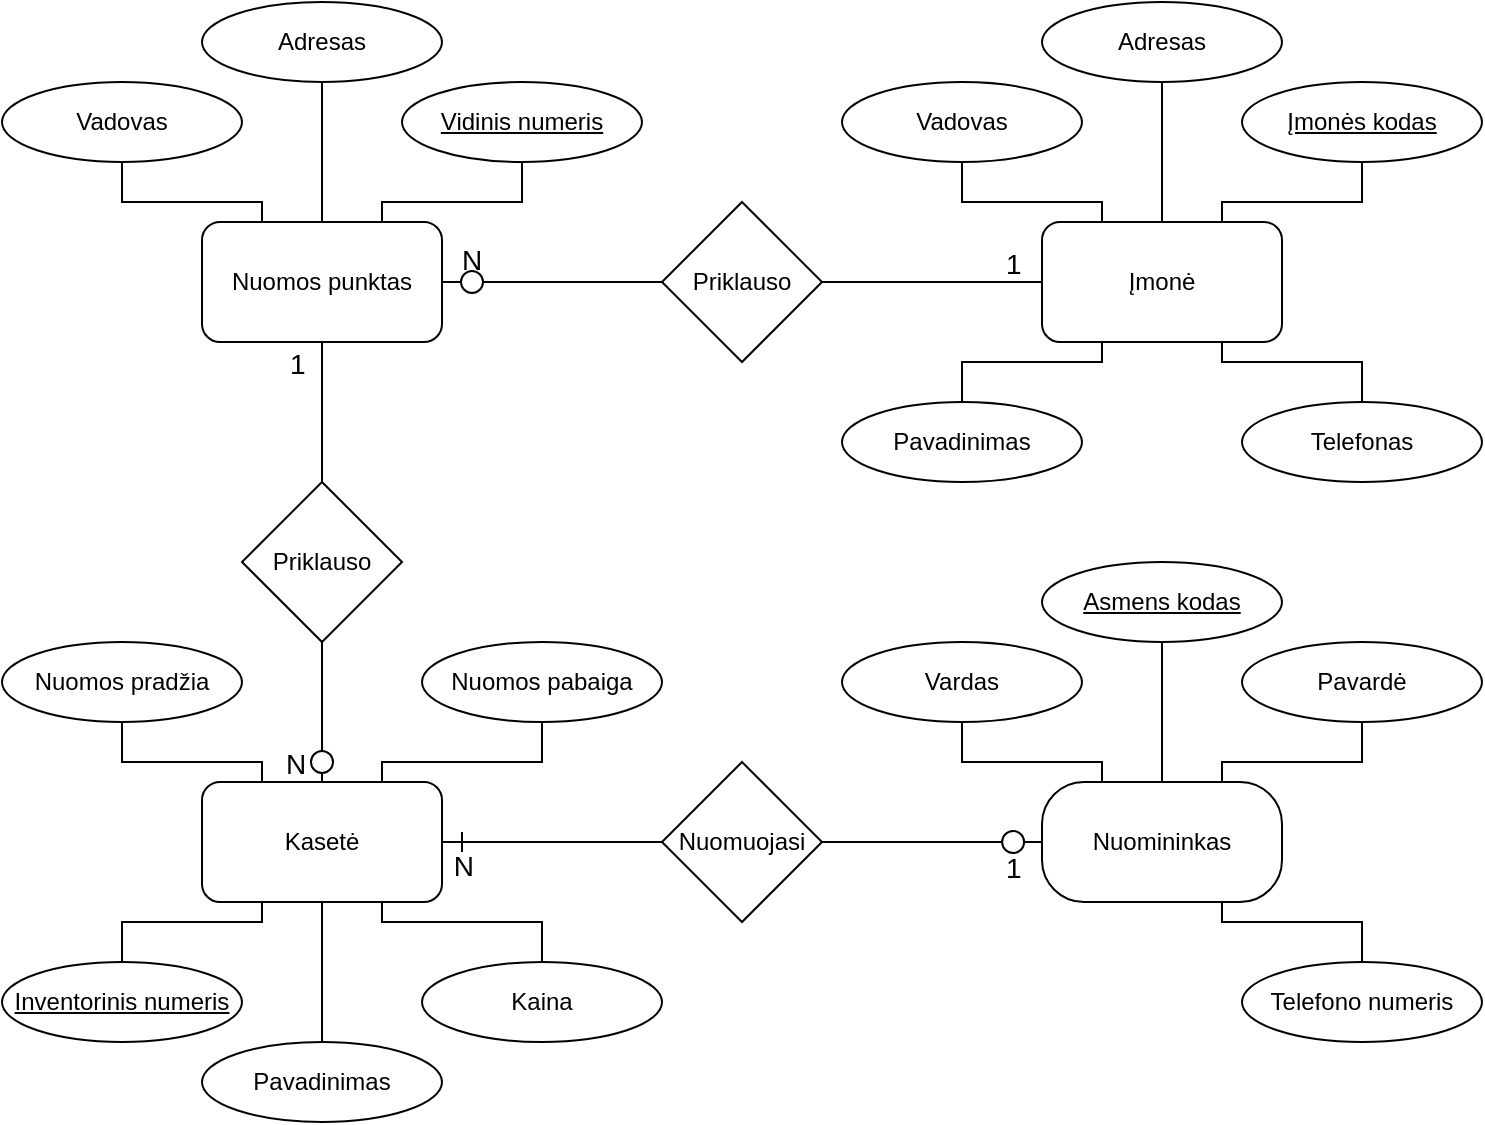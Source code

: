 <mxfile version="10.6.5"><diagram id="JaZIQX-AU5gp-gHZS5jU" name="Page-1"><mxGraphModel dx="1004" dy="616" grid="1" gridSize="10" guides="1" tooltips="1" connect="1" arrows="1" fold="1" page="1" pageScale="1" pageWidth="850" pageHeight="1100" math="0" shadow="0"><root><mxCell id="0"/><mxCell id="1" parent="0"/><mxCell id="xmDAwuQb-WvQEgRTmbE0-8" value="" style="edgeStyle=orthogonalEdgeStyle;rounded=0;orthogonalLoop=1;jettySize=auto;html=1;endArrow=none;endFill=0;" parent="1" source="xmDAwuQb-WvQEgRTmbE0-1" target="xmDAwuQb-WvQEgRTmbE0-7" edge="1"><mxGeometry relative="1" as="geometry"/></mxCell><mxCell id="xmDAwuQb-WvQEgRTmbE0-1" value="Kasetė" style="rounded=1;whiteSpace=wrap;html=1;" parent="1" vertex="1"><mxGeometry x="140" y="480" width="120" height="60" as="geometry"/></mxCell><mxCell id="xmDAwuQb-WvQEgRTmbE0-2" value="Nuomininkas" style="rounded=1;whiteSpace=wrap;html=1;arcSize=35;" parent="1" vertex="1"><mxGeometry x="560" y="480" width="120" height="60" as="geometry"/></mxCell><mxCell id="xmDAwuQb-WvQEgRTmbE0-11" value="" style="edgeStyle=orthogonalEdgeStyle;rounded=0;orthogonalLoop=1;jettySize=auto;html=1;endArrow=none;endFill=0;" parent="1" source="xmDAwuQb-WvQEgRTmbE0-3" target="xmDAwuQb-WvQEgRTmbE0-10" edge="1"><mxGeometry relative="1" as="geometry"/></mxCell><mxCell id="xmDAwuQb-WvQEgRTmbE0-32" value="" style="edgeStyle=orthogonalEdgeStyle;rounded=0;orthogonalLoop=1;jettySize=auto;html=1;endArrow=none;endFill=0;entryX=0;entryY=0.5;entryDx=0;entryDy=0;" parent="1" source="xmDAwuQb-WvQEgRTmbE0-3" target="xmDAwuQb-WvQEgRTmbE0-28" edge="1"><mxGeometry relative="1" as="geometry"><mxPoint x="340" y="210" as="targetPoint"/></mxGeometry></mxCell><mxCell id="xmDAwuQb-WvQEgRTmbE0-3" value="Nuomos punktas" style="rounded=1;whiteSpace=wrap;html=1;" parent="1" vertex="1"><mxGeometry x="140" y="200" width="120" height="60" as="geometry"/></mxCell><mxCell id="Ajw_dXAbLWPDJUQLd_-o-17" value="" style="edgeStyle=orthogonalEdgeStyle;rounded=0;orthogonalLoop=1;jettySize=auto;html=1;startArrow=none;startFill=0;endArrow=none;endFill=0;entryX=0;entryY=0.5;entryDx=0;entryDy=0;" edge="1" parent="1" source="xmDAwuQb-WvQEgRTmbE0-7" target="xmDAwuQb-WvQEgRTmbE0-2"><mxGeometry relative="1" as="geometry"><mxPoint x="530" y="510" as="targetPoint"/></mxGeometry></mxCell><mxCell id="xmDAwuQb-WvQEgRTmbE0-7" value="Nuomuojasi" style="rhombus;whiteSpace=wrap;html=1;" parent="1" vertex="1"><mxGeometry x="370" y="470" width="80" height="80" as="geometry"/></mxCell><mxCell id="xmDAwuQb-WvQEgRTmbE0-12" value="" style="edgeStyle=orthogonalEdgeStyle;rounded=0;orthogonalLoop=1;jettySize=auto;html=1;endArrow=none;endFill=0;" parent="1" source="xmDAwuQb-WvQEgRTmbE0-10" target="xmDAwuQb-WvQEgRTmbE0-1" edge="1"><mxGeometry relative="1" as="geometry"/></mxCell><mxCell id="xmDAwuQb-WvQEgRTmbE0-10" value="Priklauso" style="rhombus;whiteSpace=wrap;html=1;" parent="1" vertex="1"><mxGeometry x="160" y="330" width="80" height="80" as="geometry"/></mxCell><mxCell id="xmDAwuQb-WvQEgRTmbE0-30" value="" style="edgeStyle=orthogonalEdgeStyle;rounded=0;orthogonalLoop=1;jettySize=auto;html=1;endArrow=none;endFill=0;entryX=1;entryY=0.5;entryDx=0;entryDy=0;" parent="1" source="xmDAwuQb-WvQEgRTmbE0-19" target="xmDAwuQb-WvQEgRTmbE0-28" edge="1"><mxGeometry relative="1" as="geometry"><mxPoint x="480" y="210" as="targetPoint"/></mxGeometry></mxCell><mxCell id="xmDAwuQb-WvQEgRTmbE0-19" value="Įmonė" style="rounded=1;whiteSpace=wrap;html=1;" parent="1" vertex="1"><mxGeometry x="560" y="200" width="120" height="60" as="geometry"/></mxCell><mxCell id="xmDAwuQb-WvQEgRTmbE0-28" value="Priklauso" style="rhombus;whiteSpace=wrap;html=1;" parent="1" vertex="1"><mxGeometry x="370" y="190" width="80" height="80" as="geometry"/></mxCell><mxCell id="xmDAwuQb-WvQEgRTmbE0-35" value="" style="edgeStyle=orthogonalEdgeStyle;rounded=0;orthogonalLoop=1;jettySize=auto;html=1;endArrow=none;endFill=0;entryX=0.25;entryY=0;entryDx=0;entryDy=0;" parent="1" source="xmDAwuQb-WvQEgRTmbE0-33" target="xmDAwuQb-WvQEgRTmbE0-19" edge="1"><mxGeometry relative="1" as="geometry"><mxPoint x="520" y="220" as="targetPoint"/></mxGeometry></mxCell><mxCell id="xmDAwuQb-WvQEgRTmbE0-33" value="Vadovas" style="ellipse;whiteSpace=wrap;html=1;" parent="1" vertex="1"><mxGeometry x="460" y="130" width="120" height="40" as="geometry"/></mxCell><mxCell id="xmDAwuQb-WvQEgRTmbE0-38" value="" style="edgeStyle=orthogonalEdgeStyle;rounded=0;orthogonalLoop=1;jettySize=auto;html=1;endArrow=none;endFill=0;entryX=0.5;entryY=0;entryDx=0;entryDy=0;" parent="1" source="xmDAwuQb-WvQEgRTmbE0-36" target="xmDAwuQb-WvQEgRTmbE0-19" edge="1"><mxGeometry relative="1" as="geometry"><mxPoint x="690" y="210" as="targetPoint"/></mxGeometry></mxCell><mxCell id="xmDAwuQb-WvQEgRTmbE0-36" value="Adresas" style="ellipse;whiteSpace=wrap;html=1;" parent="1" vertex="1"><mxGeometry x="560" y="90" width="120" height="40" as="geometry"/></mxCell><mxCell id="xmDAwuQb-WvQEgRTmbE0-41" value="" style="edgeStyle=orthogonalEdgeStyle;rounded=0;orthogonalLoop=1;jettySize=auto;html=1;endArrow=none;endFill=0;entryX=0.75;entryY=0;entryDx=0;entryDy=0;" parent="1" source="xmDAwuQb-WvQEgRTmbE0-39" target="xmDAwuQb-WvQEgRTmbE0-19" edge="1"><mxGeometry relative="1" as="geometry"><mxPoint x="730" y="250" as="targetPoint"/></mxGeometry></mxCell><mxCell id="xmDAwuQb-WvQEgRTmbE0-39" value="&lt;u&gt;Įmonės kodas&lt;/u&gt;" style="ellipse;whiteSpace=wrap;html=1;" parent="1" vertex="1"><mxGeometry x="660" y="130" width="120" height="40" as="geometry"/></mxCell><mxCell id="xmDAwuQb-WvQEgRTmbE0-43" value="" style="edgeStyle=orthogonalEdgeStyle;rounded=0;orthogonalLoop=1;jettySize=auto;html=1;endArrow=none;endFill=0;entryX=0.25;entryY=1;entryDx=0;entryDy=0;" parent="1" source="xmDAwuQb-WvQEgRTmbE0-42" target="xmDAwuQb-WvQEgRTmbE0-19" edge="1"><mxGeometry relative="1" as="geometry"/></mxCell><mxCell id="xmDAwuQb-WvQEgRTmbE0-42" value="Pavadinimas" style="ellipse;whiteSpace=wrap;html=1;" parent="1" vertex="1"><mxGeometry x="460" y="290" width="120" height="40" as="geometry"/></mxCell><mxCell id="xmDAwuQb-WvQEgRTmbE0-49" value="" style="edgeStyle=orthogonalEdgeStyle;rounded=0;orthogonalLoop=1;jettySize=auto;html=1;endArrow=none;endFill=0;entryX=0.75;entryY=1;entryDx=0;entryDy=0;" parent="1" source="xmDAwuQb-WvQEgRTmbE0-46" target="xmDAwuQb-WvQEgRTmbE0-19" edge="1"><mxGeometry relative="1" as="geometry"><mxPoint x="600" y="290" as="targetPoint"/></mxGeometry></mxCell><mxCell id="xmDAwuQb-WvQEgRTmbE0-46" value="Telefonas" style="ellipse;whiteSpace=wrap;html=1;" parent="1" vertex="1"><mxGeometry x="660" y="290" width="120" height="40" as="geometry"/></mxCell><mxCell id="xmDAwuQb-WvQEgRTmbE0-51" value="" style="edgeStyle=orthogonalEdgeStyle;rounded=0;orthogonalLoop=1;jettySize=auto;html=1;endArrow=none;endFill=0;" parent="1" source="xmDAwuQb-WvQEgRTmbE0-50" target="xmDAwuQb-WvQEgRTmbE0-1" edge="1"><mxGeometry relative="1" as="geometry"/></mxCell><mxCell id="xmDAwuQb-WvQEgRTmbE0-50" value="Pavadinimas" style="ellipse;whiteSpace=wrap;html=1;" parent="1" vertex="1"><mxGeometry x="140" y="610" width="120" height="40" as="geometry"/></mxCell><mxCell id="xmDAwuQb-WvQEgRTmbE0-55" value="" style="edgeStyle=orthogonalEdgeStyle;rounded=0;orthogonalLoop=1;jettySize=auto;html=1;endArrow=none;endFill=0;entryX=0.25;entryY=0;entryDx=0;entryDy=0;" parent="1" source="xmDAwuQb-WvQEgRTmbE0-53" target="xmDAwuQb-WvQEgRTmbE0-1" edge="1"><mxGeometry relative="1" as="geometry"><mxPoint x="80" y="540" as="targetPoint"/></mxGeometry></mxCell><mxCell id="xmDAwuQb-WvQEgRTmbE0-53" value="Nuomos pradžia" style="ellipse;whiteSpace=wrap;html=1;" parent="1" vertex="1"><mxGeometry x="40" y="410" width="120" height="40" as="geometry"/></mxCell><mxCell id="xmDAwuQb-WvQEgRTmbE0-58" value="" style="edgeStyle=orthogonalEdgeStyle;rounded=0;orthogonalLoop=1;jettySize=auto;html=1;endArrow=none;endFill=0;entryX=0.75;entryY=0;entryDx=0;entryDy=0;" parent="1" source="xmDAwuQb-WvQEgRTmbE0-56" target="xmDAwuQb-WvQEgRTmbE0-1" edge="1"><mxGeometry relative="1" as="geometry"><mxPoint x="290" y="520" as="targetPoint"/><Array as="points"><mxPoint x="310" y="470"/><mxPoint x="230" y="470"/></Array></mxGeometry></mxCell><mxCell id="xmDAwuQb-WvQEgRTmbE0-56" value="Nuomos pabaiga" style="ellipse;whiteSpace=wrap;html=1;" parent="1" vertex="1"><mxGeometry x="250" y="410" width="120" height="40" as="geometry"/></mxCell><mxCell id="xmDAwuQb-WvQEgRTmbE0-61" value="" style="edgeStyle=orthogonalEdgeStyle;rounded=0;orthogonalLoop=1;jettySize=auto;html=1;endArrow=none;endFill=0;entryX=0.25;entryY=1;entryDx=0;entryDy=0;" parent="1" source="xmDAwuQb-WvQEgRTmbE0-59" target="xmDAwuQb-WvQEgRTmbE0-1" edge="1"><mxGeometry relative="1" as="geometry"><mxPoint x="220" y="570" as="targetPoint"/></mxGeometry></mxCell><mxCell id="xmDAwuQb-WvQEgRTmbE0-59" value="&lt;u&gt;Inventorinis numeris&lt;/u&gt;" style="ellipse;whiteSpace=wrap;html=1;" parent="1" vertex="1"><mxGeometry x="40" y="570" width="120" height="40" as="geometry"/></mxCell><mxCell id="xmDAwuQb-WvQEgRTmbE0-64" value="" style="edgeStyle=orthogonalEdgeStyle;rounded=0;orthogonalLoop=1;jettySize=auto;html=1;endArrow=none;endFill=0;entryX=0.75;entryY=1;entryDx=0;entryDy=0;" parent="1" source="xmDAwuQb-WvQEgRTmbE0-62" target="xmDAwuQb-WvQEgRTmbE0-1" edge="1"><mxGeometry relative="1" as="geometry"><mxPoint x="290" y="490" as="targetPoint"/><Array as="points"><mxPoint x="310" y="550"/><mxPoint x="230" y="550"/></Array></mxGeometry></mxCell><mxCell id="xmDAwuQb-WvQEgRTmbE0-62" value="Kaina" style="ellipse;whiteSpace=wrap;html=1;" parent="1" vertex="1"><mxGeometry x="250" y="570" width="120" height="40" as="geometry"/></mxCell><mxCell id="xmDAwuQb-WvQEgRTmbE0-67" value="" style="edgeStyle=orthogonalEdgeStyle;rounded=0;orthogonalLoop=1;jettySize=auto;html=1;endArrow=none;endFill=0;" parent="1" source="xmDAwuQb-WvQEgRTmbE0-65" target="xmDAwuQb-WvQEgRTmbE0-2" edge="1"><mxGeometry relative="1" as="geometry"/></mxCell><mxCell id="xmDAwuQb-WvQEgRTmbE0-65" value="&lt;u&gt;Asmens kodas&lt;/u&gt;" style="ellipse;whiteSpace=wrap;html=1;" parent="1" vertex="1"><mxGeometry x="560" y="370" width="120" height="40" as="geometry"/></mxCell><mxCell id="xmDAwuQb-WvQEgRTmbE0-70" value="" style="edgeStyle=orthogonalEdgeStyle;rounded=0;orthogonalLoop=1;jettySize=auto;html=1;endArrow=none;endFill=0;entryX=0.25;entryY=0;entryDx=0;entryDy=0;" parent="1" source="xmDAwuQb-WvQEgRTmbE0-68" target="xmDAwuQb-WvQEgRTmbE0-2" edge="1"><mxGeometry relative="1" as="geometry"><mxPoint x="520" y="520" as="targetPoint"/></mxGeometry></mxCell><mxCell id="xmDAwuQb-WvQEgRTmbE0-68" value="Vardas" style="ellipse;whiteSpace=wrap;html=1;" parent="1" vertex="1"><mxGeometry x="460" y="410" width="120" height="40" as="geometry"/></mxCell><mxCell id="xmDAwuQb-WvQEgRTmbE0-73" value="" style="edgeStyle=orthogonalEdgeStyle;rounded=0;orthogonalLoop=1;jettySize=auto;html=1;endArrow=none;endFill=0;entryX=0.75;entryY=0;entryDx=0;entryDy=0;" parent="1" source="xmDAwuQb-WvQEgRTmbE0-71" target="xmDAwuQb-WvQEgRTmbE0-2" edge="1"><mxGeometry relative="1" as="geometry"><mxPoint x="720" y="520" as="targetPoint"/></mxGeometry></mxCell><mxCell id="xmDAwuQb-WvQEgRTmbE0-71" value="Pavardė" style="ellipse;whiteSpace=wrap;html=1;" parent="1" vertex="1"><mxGeometry x="660" y="410" width="120" height="40" as="geometry"/></mxCell><mxCell id="xmDAwuQb-WvQEgRTmbE0-83" value="" style="edgeStyle=orthogonalEdgeStyle;rounded=0;orthogonalLoop=1;jettySize=auto;html=1;endArrow=none;endFill=0;entryX=0.75;entryY=1;entryDx=0;entryDy=0;" parent="1" source="xmDAwuQb-WvQEgRTmbE0-74" target="xmDAwuQb-WvQEgRTmbE0-2" edge="1"><mxGeometry relative="1" as="geometry"><mxPoint x="720" y="490" as="targetPoint"/></mxGeometry></mxCell><mxCell id="xmDAwuQb-WvQEgRTmbE0-74" value="Telefono numeris" style="ellipse;whiteSpace=wrap;html=1;" parent="1" vertex="1"><mxGeometry x="660" y="570" width="120" height="40" as="geometry"/></mxCell><mxCell id="xmDAwuQb-WvQEgRTmbE0-78" value="" style="edgeStyle=orthogonalEdgeStyle;rounded=0;orthogonalLoop=1;jettySize=auto;html=1;endArrow=none;endFill=0;entryX=0.75;entryY=0;entryDx=0;entryDy=0;" parent="1" source="xmDAwuQb-WvQEgRTmbE0-76" target="xmDAwuQb-WvQEgRTmbE0-3" edge="1"><mxGeometry relative="1" as="geometry"><mxPoint x="300" y="200" as="targetPoint"/></mxGeometry></mxCell><mxCell id="xmDAwuQb-WvQEgRTmbE0-76" value="&lt;u&gt;Vidinis numeris&lt;/u&gt;" style="ellipse;whiteSpace=wrap;html=1;" parent="1" vertex="1"><mxGeometry x="240" y="130" width="120" height="40" as="geometry"/></mxCell><mxCell id="xmDAwuQb-WvQEgRTmbE0-80" value="" style="edgeStyle=orthogonalEdgeStyle;rounded=0;orthogonalLoop=1;jettySize=auto;html=1;endArrow=none;endFill=0;" parent="1" source="xmDAwuQb-WvQEgRTmbE0-79" target="xmDAwuQb-WvQEgRTmbE0-3" edge="1"><mxGeometry relative="1" as="geometry"/></mxCell><mxCell id="xmDAwuQb-WvQEgRTmbE0-79" value="Adresas" style="ellipse;whiteSpace=wrap;html=1;" parent="1" vertex="1"><mxGeometry x="140" y="90" width="120" height="40" as="geometry"/></mxCell><mxCell id="xmDAwuQb-WvQEgRTmbE0-86" value="" style="edgeStyle=orthogonalEdgeStyle;rounded=0;orthogonalLoop=1;jettySize=auto;html=1;endArrow=none;endFill=0;entryX=0.25;entryY=0;entryDx=0;entryDy=0;" parent="1" source="xmDAwuQb-WvQEgRTmbE0-84" target="xmDAwuQb-WvQEgRTmbE0-3" edge="1"><mxGeometry relative="1" as="geometry"><mxPoint x="90" y="250" as="targetPoint"/></mxGeometry></mxCell><mxCell id="xmDAwuQb-WvQEgRTmbE0-84" value="Vadovas" style="ellipse;whiteSpace=wrap;html=1;" parent="1" vertex="1"><mxGeometry x="40" y="130" width="120" height="40" as="geometry"/></mxCell><mxCell id="xmDAwuQb-WvQEgRTmbE0-87" value="&lt;div style=&quot;text-align: center&quot;&gt;&lt;span&gt;&lt;font style=&quot;font-size: 14px&quot;&gt;1&lt;/font&gt;&lt;/span&gt;&lt;/div&gt;" style="text;html=1;resizable=0;points=[];autosize=1;align=left;verticalAlign=top;spacingTop=-4;" parent="1" vertex="1"><mxGeometry x="540" y="512" width="20" height="20" as="geometry"/></mxCell><mxCell id="xmDAwuQb-WvQEgRTmbE0-88" value="&lt;div style=&quot;text-align: center&quot;&gt;&lt;span&gt;&lt;font style=&quot;font-size: 14px&quot;&gt;1&lt;/font&gt;&lt;/span&gt;&lt;/div&gt;" style="text;html=1;resizable=0;points=[];autosize=1;align=left;verticalAlign=top;spacingTop=-4;" parent="1" vertex="1"><mxGeometry x="540" y="210" width="20" height="20" as="geometry"/></mxCell><mxCell id="xmDAwuQb-WvQEgRTmbE0-89" value="&lt;div style=&quot;text-align: center&quot;&gt;&lt;span&gt;&lt;font style=&quot;font-size: 14px&quot;&gt;&amp;nbsp;N&lt;/font&gt;&lt;/span&gt;&lt;/div&gt;" style="text;html=1;resizable=0;points=[];autosize=1;align=left;verticalAlign=top;spacingTop=-4;" parent="1" vertex="1"><mxGeometry x="260" y="511" width="30" height="20" as="geometry"/></mxCell><mxCell id="xmDAwuQb-WvQEgRTmbE0-90" value="&lt;div style=&quot;text-align: center&quot;&gt;&lt;span&gt;&lt;font style=&quot;font-size: 14px&quot;&gt;1&lt;/font&gt;&lt;/span&gt;&lt;/div&gt;" style="text;html=1;resizable=0;points=[];autosize=1;align=left;verticalAlign=top;spacingTop=-4;" parent="1" vertex="1"><mxGeometry x="182" y="260" width="20" height="20" as="geometry"/></mxCell><mxCell id="xmDAwuQb-WvQEgRTmbE0-91" value="&lt;div style=&quot;text-align: center&quot;&gt;&lt;span&gt;&lt;font style=&quot;font-size: 14px&quot;&gt;N&lt;/font&gt;&lt;/span&gt;&lt;/div&gt;" style="text;html=1;resizable=0;points=[];autosize=1;align=left;verticalAlign=top;spacingTop=-4;" parent="1" vertex="1"><mxGeometry x="268" y="208" width="30" height="20" as="geometry"/></mxCell><mxCell id="xmDAwuQb-WvQEgRTmbE0-93" value="&lt;div style=&quot;text-align: center&quot;&gt;&lt;span&gt;&lt;font style=&quot;font-size: 14px&quot;&gt;N&lt;/font&gt;&lt;/span&gt;&lt;/div&gt;" style="text;html=1;resizable=0;points=[];autosize=1;align=left;verticalAlign=top;spacingTop=-4;" parent="1" vertex="1"><mxGeometry x="180" y="460" width="30" height="20" as="geometry"/></mxCell><mxCell id="Ajw_dXAbLWPDJUQLd_-o-13" value="" style="ellipse;whiteSpace=wrap;html=1;aspect=fixed;" vertex="1" parent="1"><mxGeometry x="194.5" y="464.5" width="11" height="11" as="geometry"/></mxCell><mxCell id="Ajw_dXAbLWPDJUQLd_-o-18" value="" style="ellipse;whiteSpace=wrap;html=1;aspect=fixed;" vertex="1" parent="1"><mxGeometry x="540.06" y="504.5" width="11" height="11" as="geometry"/></mxCell><mxCell id="Ajw_dXAbLWPDJUQLd_-o-19" value="" style="ellipse;whiteSpace=wrap;html=1;aspect=fixed;" vertex="1" parent="1"><mxGeometry x="269.5" y="224.5" width="11" height="11" as="geometry"/></mxCell><mxCell id="Ajw_dXAbLWPDJUQLd_-o-22" value="" style="endArrow=none;html=1;" edge="1" parent="1"><mxGeometry width="50" height="50" relative="1" as="geometry"><mxPoint x="270" y="515" as="sourcePoint"/><mxPoint x="270" y="505" as="targetPoint"/><Array as="points"><mxPoint x="270" y="505"/></Array></mxGeometry></mxCell></root></mxGraphModel></diagram></mxfile>